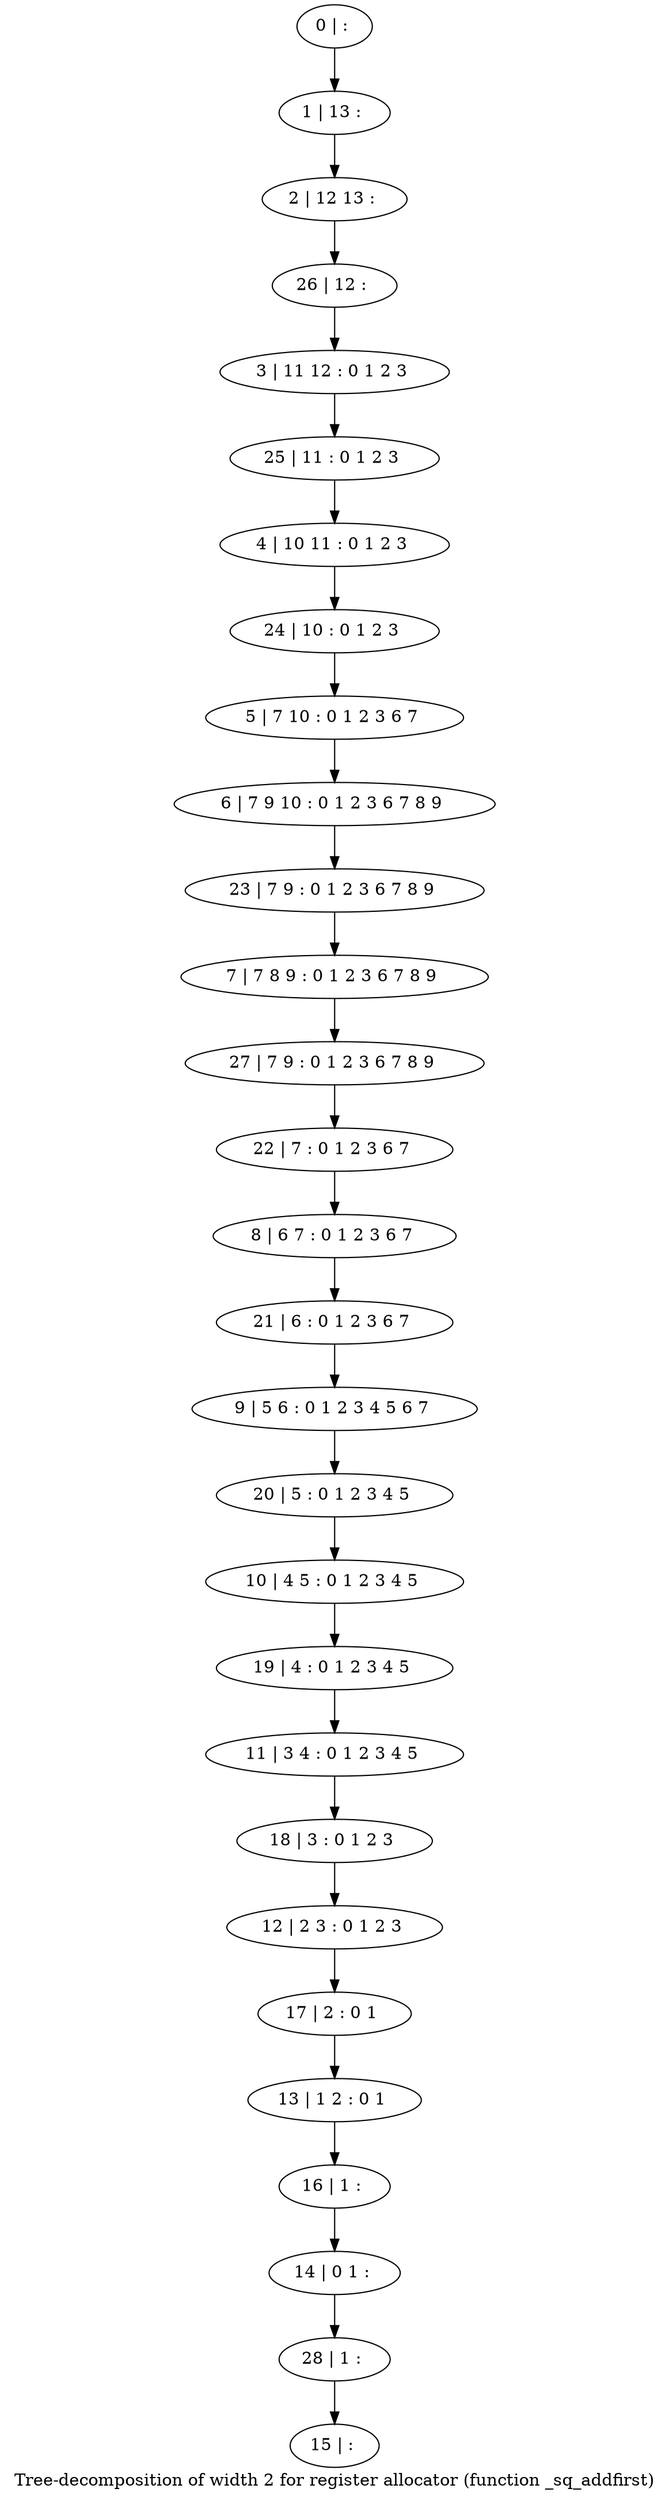 digraph G {
graph [label="Tree-decomposition of width 2 for register allocator (function _sq_addfirst)"]
0[label="0 | : "];
1[label="1 | 13 : "];
2[label="2 | 12 13 : "];
3[label="3 | 11 12 : 0 1 2 3 "];
4[label="4 | 10 11 : 0 1 2 3 "];
5[label="5 | 7 10 : 0 1 2 3 6 7 "];
6[label="6 | 7 9 10 : 0 1 2 3 6 7 8 9 "];
7[label="7 | 7 8 9 : 0 1 2 3 6 7 8 9 "];
8[label="8 | 6 7 : 0 1 2 3 6 7 "];
9[label="9 | 5 6 : 0 1 2 3 4 5 6 7 "];
10[label="10 | 4 5 : 0 1 2 3 4 5 "];
11[label="11 | 3 4 : 0 1 2 3 4 5 "];
12[label="12 | 2 3 : 0 1 2 3 "];
13[label="13 | 1 2 : 0 1 "];
14[label="14 | 0 1 : "];
15[label="15 | : "];
16[label="16 | 1 : "];
17[label="17 | 2 : 0 1 "];
18[label="18 | 3 : 0 1 2 3 "];
19[label="19 | 4 : 0 1 2 3 4 5 "];
20[label="20 | 5 : 0 1 2 3 4 5 "];
21[label="21 | 6 : 0 1 2 3 6 7 "];
22[label="22 | 7 : 0 1 2 3 6 7 "];
23[label="23 | 7 9 : 0 1 2 3 6 7 8 9 "];
24[label="24 | 10 : 0 1 2 3 "];
25[label="25 | 11 : 0 1 2 3 "];
26[label="26 | 12 : "];
27[label="27 | 7 9 : 0 1 2 3 6 7 8 9 "];
28[label="28 | 1 : "];
0->1 ;
1->2 ;
5->6 ;
16->14 ;
13->16 ;
17->13 ;
12->17 ;
18->12 ;
11->18 ;
19->11 ;
10->19 ;
20->10 ;
9->20 ;
21->9 ;
8->21 ;
22->8 ;
23->7 ;
6->23 ;
24->5 ;
4->24 ;
25->4 ;
3->25 ;
26->3 ;
2->26 ;
27->22 ;
7->27 ;
28->15 ;
14->28 ;
}
